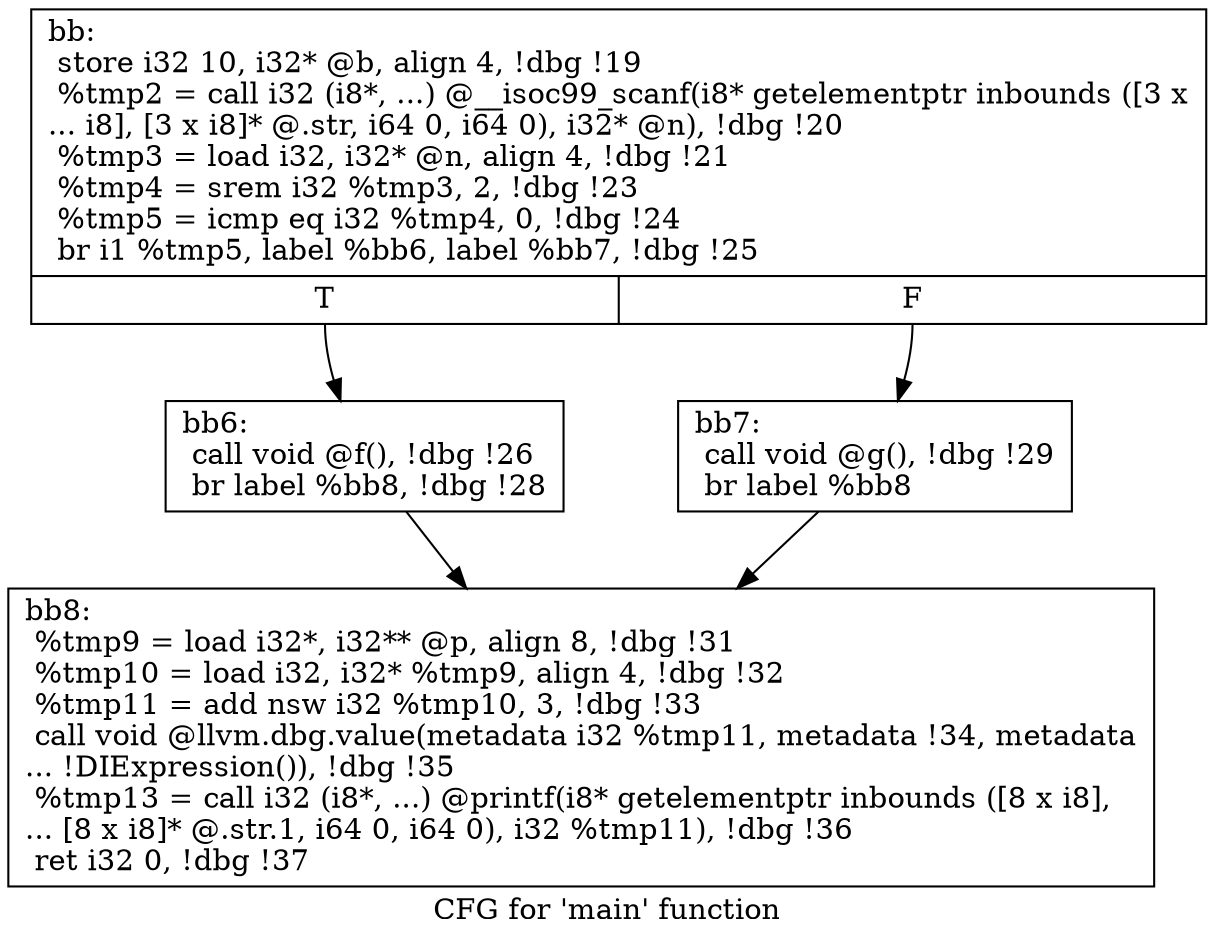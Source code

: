 digraph "CFG for 'main' function" {
	label="CFG for 'main' function";

	Node0x1d355d0 [shape=record,label="{bb:\l  store i32 10, i32* @b, align 4, !dbg !19\l  %tmp2 = call i32 (i8*, ...) @__isoc99_scanf(i8* getelementptr inbounds ([3 x\l... i8], [3 x i8]* @.str, i64 0, i64 0), i32* @n), !dbg !20\l  %tmp3 = load i32, i32* @n, align 4, !dbg !21\l  %tmp4 = srem i32 %tmp3, 2, !dbg !23\l  %tmp5 = icmp eq i32 %tmp4, 0, !dbg !24\l  br i1 %tmp5, label %bb6, label %bb7, !dbg !25\l|{<s0>T|<s1>F}}"];
	Node0x1d355d0:s0 -> Node0x1d36370;
	Node0x1d355d0:s1 -> Node0x1d36440;
	Node0x1d36370 [shape=record,label="{bb6:                                              \l  call void @f(), !dbg !26\l  br label %bb8, !dbg !28\l}"];
	Node0x1d36370 -> Node0x1d36810;
	Node0x1d36440 [shape=record,label="{bb7:                                              \l  call void @g(), !dbg !29\l  br label %bb8\l}"];
	Node0x1d36440 -> Node0x1d36810;
	Node0x1d36810 [shape=record,label="{bb8:                                              \l  %tmp9 = load i32*, i32** @p, align 8, !dbg !31\l  %tmp10 = load i32, i32* %tmp9, align 4, !dbg !32\l  %tmp11 = add nsw i32 %tmp10, 3, !dbg !33\l  call void @llvm.dbg.value(metadata i32 %tmp11, metadata !34, metadata\l... !DIExpression()), !dbg !35\l  %tmp13 = call i32 (i8*, ...) @printf(i8* getelementptr inbounds ([8 x i8],\l... [8 x i8]* @.str.1, i64 0, i64 0), i32 %tmp11), !dbg !36\l  ret i32 0, !dbg !37\l}"];
}
